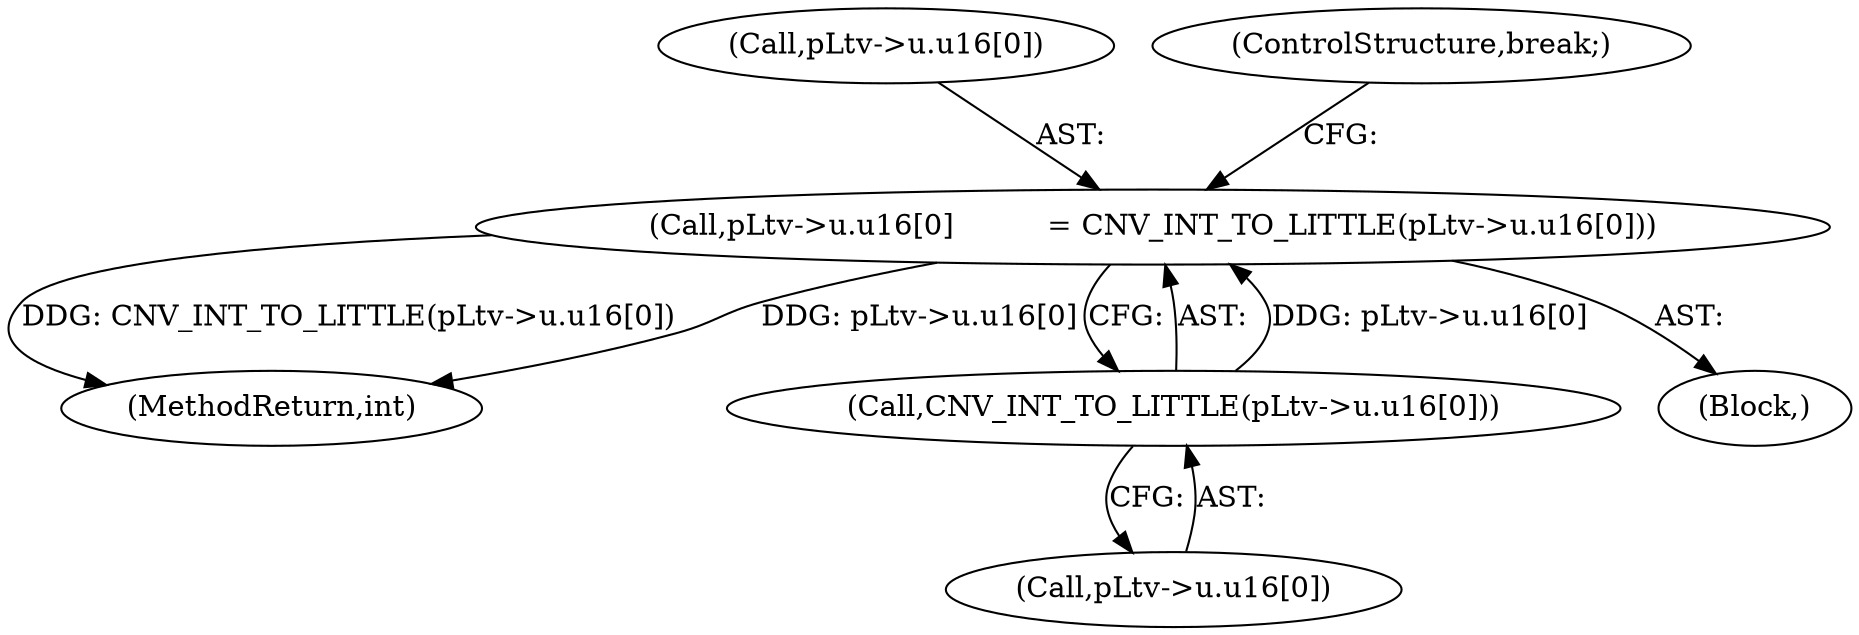 digraph "0_linux_b5e2f339865fb443107e5b10603e53bbc92dc054_0@array" {
"1000922" [label="(Call,pLtv->u.u16[0]          = CNV_INT_TO_LITTLE(pLtv->u.u16[0]))"];
"1000930" [label="(Call,CNV_INT_TO_LITTLE(pLtv->u.u16[0]))"];
"1002520" [label="(MethodReturn,int)"];
"1000931" [label="(Call,pLtv->u.u16[0])"];
"1000930" [label="(Call,CNV_INT_TO_LITTLE(pLtv->u.u16[0]))"];
"1000923" [label="(Call,pLtv->u.u16[0])"];
"1000922" [label="(Call,pLtv->u.u16[0]          = CNV_INT_TO_LITTLE(pLtv->u.u16[0]))"];
"1000938" [label="(ControlStructure,break;)"];
"1000412" [label="(Block,)"];
"1000922" -> "1000412"  [label="AST: "];
"1000922" -> "1000930"  [label="CFG: "];
"1000923" -> "1000922"  [label="AST: "];
"1000930" -> "1000922"  [label="AST: "];
"1000938" -> "1000922"  [label="CFG: "];
"1000922" -> "1002520"  [label="DDG: CNV_INT_TO_LITTLE(pLtv->u.u16[0])"];
"1000922" -> "1002520"  [label="DDG: pLtv->u.u16[0]"];
"1000930" -> "1000922"  [label="DDG: pLtv->u.u16[0]"];
"1000930" -> "1000931"  [label="CFG: "];
"1000931" -> "1000930"  [label="AST: "];
}
